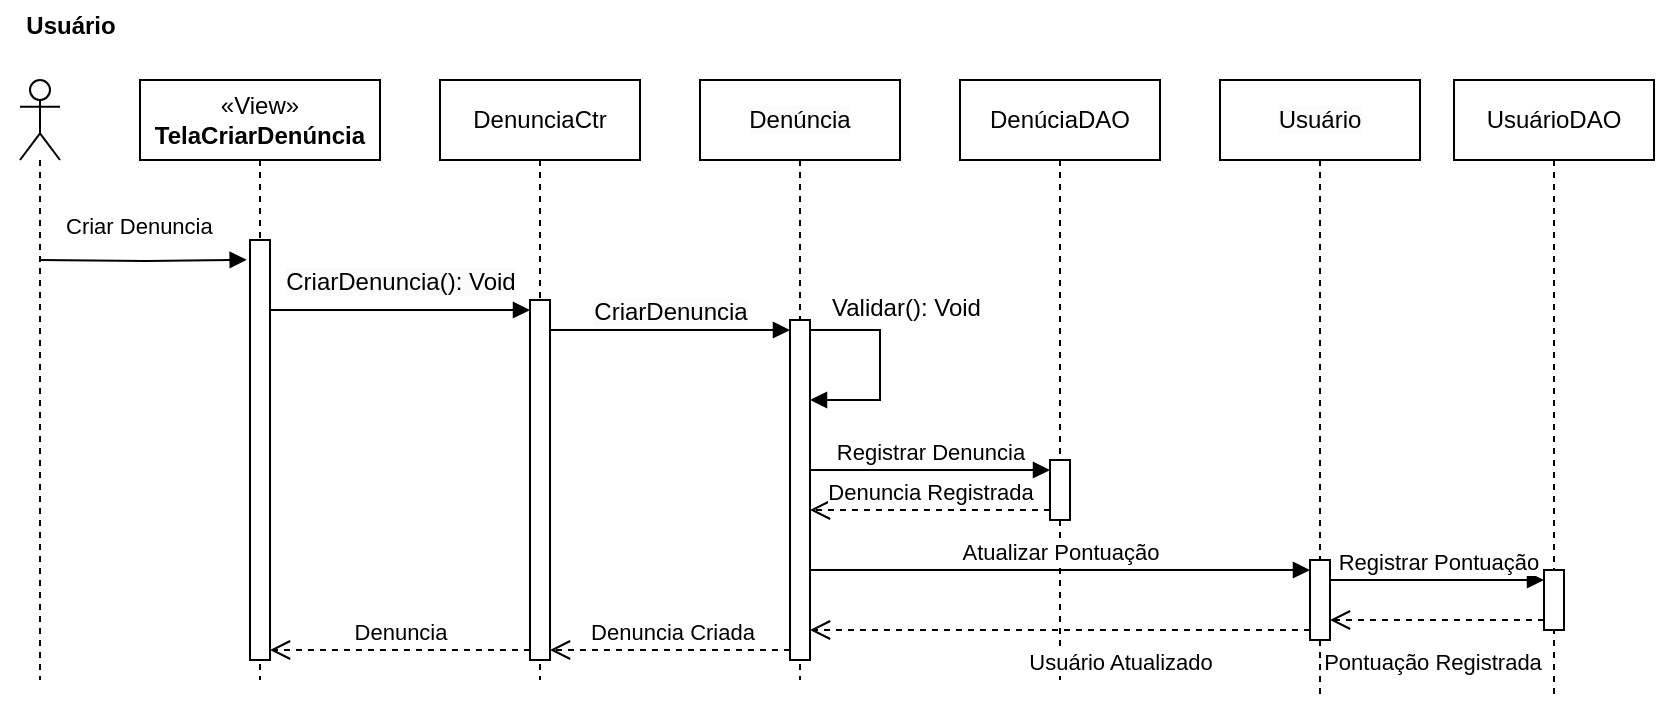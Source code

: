 <mxfile version="24.0.7" type="github">
  <diagram name="Página-1" id="Nm1Fz7t73D1OGTeDfmak">
    <mxGraphModel dx="890" dy="384" grid="1" gridSize="10" guides="1" tooltips="1" connect="1" arrows="1" fold="1" page="1" pageScale="1" pageWidth="827" pageHeight="1169" math="0" shadow="0">
      <root>
        <mxCell id="0" />
        <mxCell id="1" parent="0" />
        <mxCell id="8YJoVrMXhFkuWjcxH3iJ-1" value="" style="shape=umlLifeline;perimeter=lifelinePerimeter;whiteSpace=wrap;html=1;container=1;dropTarget=0;collapsible=0;recursiveResize=0;outlineConnect=0;portConstraint=eastwest;newEdgeStyle={&quot;curved&quot;:0,&quot;rounded&quot;:0};participant=umlActor;" parent="1" vertex="1">
          <mxGeometry x="10" y="70" width="20" height="300" as="geometry" />
        </mxCell>
        <mxCell id="8YJoVrMXhFkuWjcxH3iJ-2" value="«View»&lt;br&gt;&lt;b&gt;TelaCriarDenúncia&lt;/b&gt;" style="shape=umlLifeline;perimeter=lifelinePerimeter;whiteSpace=wrap;html=1;container=1;dropTarget=0;collapsible=0;recursiveResize=0;outlineConnect=0;portConstraint=eastwest;newEdgeStyle={&quot;curved&quot;:0,&quot;rounded&quot;:0};" parent="1" vertex="1">
          <mxGeometry x="70" y="70" width="120" height="300" as="geometry" />
        </mxCell>
        <mxCell id="8YJoVrMXhFkuWjcxH3iJ-11" value="" style="html=1;points=[[0,0,0,0,5],[0,1,0,0,-5],[1,0,0,0,5],[1,1,0,0,-5]];perimeter=orthogonalPerimeter;outlineConnect=0;targetShapes=umlLifeline;portConstraint=eastwest;newEdgeStyle={&quot;curved&quot;:0,&quot;rounded&quot;:0};" parent="8YJoVrMXhFkuWjcxH3iJ-2" vertex="1">
          <mxGeometry x="55" y="80" width="10" height="210" as="geometry" />
        </mxCell>
        <mxCell id="8YJoVrMXhFkuWjcxH3iJ-3" value="&lt;span style=&quot;color: rgb(0, 0, 0); font-family: Helvetica; font-size: 12px; font-style: normal; font-variant-ligatures: normal; font-variant-caps: normal; font-weight: 400; letter-spacing: normal; orphans: 2; text-align: center; text-indent: 0px; text-transform: none; widows: 2; word-spacing: 0px; -webkit-text-stroke-width: 0px; white-space: nowrap; background-color: rgb(251, 251, 251); text-decoration-thickness: initial; text-decoration-style: initial; text-decoration-color: initial; display: inline !important; float: none;&quot;&gt;Denúncia&lt;/span&gt;" style="shape=umlLifeline;perimeter=lifelinePerimeter;whiteSpace=wrap;html=1;container=1;dropTarget=0;collapsible=0;recursiveResize=0;outlineConnect=0;portConstraint=eastwest;newEdgeStyle={&quot;curved&quot;:0,&quot;rounded&quot;:0};" parent="1" vertex="1">
          <mxGeometry x="350" y="70" width="100" height="300" as="geometry" />
        </mxCell>
        <mxCell id="8YJoVrMXhFkuWjcxH3iJ-17" value="" style="html=1;points=[[0,0,0,0,5],[0,1,0,0,-5],[1,0,0,0,5],[1,1,0,0,-5]];perimeter=orthogonalPerimeter;outlineConnect=0;targetShapes=umlLifeline;portConstraint=eastwest;newEdgeStyle={&quot;curved&quot;:0,&quot;rounded&quot;:0};" parent="8YJoVrMXhFkuWjcxH3iJ-3" vertex="1">
          <mxGeometry x="45" y="120" width="10" height="170" as="geometry" />
        </mxCell>
        <mxCell id="9Jz1zRkzw-JtGIfLLgeq-7" value="" style="html=1;align=left;spacingLeft=2;endArrow=block;rounded=0;edgeStyle=orthogonalEdgeStyle;curved=0;rounded=0;exitX=1;exitY=0;exitDx=0;exitDy=5;exitPerimeter=0;" edge="1" target="8YJoVrMXhFkuWjcxH3iJ-17" parent="8YJoVrMXhFkuWjcxH3iJ-3" source="8YJoVrMXhFkuWjcxH3iJ-17">
          <mxGeometry relative="1" as="geometry">
            <mxPoint x="60" y="130" as="sourcePoint" />
            <Array as="points">
              <mxPoint x="90" y="125" />
              <mxPoint x="90" y="160" />
            </Array>
            <mxPoint x="65" y="160" as="targetPoint" />
          </mxGeometry>
        </mxCell>
        <mxCell id="8YJoVrMXhFkuWjcxH3iJ-4" value="DenúciaDAO" style="shape=umlLifeline;perimeter=lifelinePerimeter;whiteSpace=wrap;html=1;container=1;dropTarget=0;collapsible=0;recursiveResize=0;outlineConnect=0;portConstraint=eastwest;newEdgeStyle={&quot;curved&quot;:0,&quot;rounded&quot;:0};" parent="1" vertex="1">
          <mxGeometry x="480" y="70" width="100" height="300" as="geometry" />
        </mxCell>
        <mxCell id="8YJoVrMXhFkuWjcxH3iJ-21" value="" style="html=1;points=[[0,0,0,0,5],[0,1,0,0,-5],[1,0,0,0,5],[1,1,0,0,-5]];perimeter=orthogonalPerimeter;outlineConnect=0;targetShapes=umlLifeline;portConstraint=eastwest;newEdgeStyle={&quot;curved&quot;:0,&quot;rounded&quot;:0};" parent="8YJoVrMXhFkuWjcxH3iJ-4" vertex="1">
          <mxGeometry x="45" y="190" width="10" height="30" as="geometry" />
        </mxCell>
        <mxCell id="8YJoVrMXhFkuWjcxH3iJ-5" value="&lt;span style=&quot;text-wrap: nowrap;&quot;&gt;DenunciaCtr&lt;/span&gt;" style="shape=umlLifeline;perimeter=lifelinePerimeter;whiteSpace=wrap;html=1;container=1;dropTarget=0;collapsible=0;recursiveResize=0;outlineConnect=0;portConstraint=eastwest;newEdgeStyle={&quot;curved&quot;:0,&quot;rounded&quot;:0};" parent="1" vertex="1">
          <mxGeometry x="220" y="70" width="100" height="300" as="geometry" />
        </mxCell>
        <mxCell id="8YJoVrMXhFkuWjcxH3iJ-14" value="" style="html=1;points=[[0,0,0,0,5],[0,1,0,0,-5],[1,0,0,0,5],[1,1,0,0,-5]];perimeter=orthogonalPerimeter;outlineConnect=0;targetShapes=umlLifeline;portConstraint=eastwest;newEdgeStyle={&quot;curved&quot;:0,&quot;rounded&quot;:0};" parent="8YJoVrMXhFkuWjcxH3iJ-5" vertex="1">
          <mxGeometry x="45" y="110" width="10" height="180" as="geometry" />
        </mxCell>
        <mxCell id="8YJoVrMXhFkuWjcxH3iJ-6" value="Criar Denuncia" style="endArrow=block;endFill=1;html=1;edgeStyle=orthogonalEdgeStyle;align=left;verticalAlign=top;rounded=0;entryX=-0.166;entryY=0.047;entryDx=0;entryDy=0;entryPerimeter=0;" parent="1" edge="1" target="8YJoVrMXhFkuWjcxH3iJ-11">
          <mxGeometry x="-0.8" y="30" relative="1" as="geometry">
            <mxPoint x="20" y="160" as="sourcePoint" />
            <mxPoint x="120" y="160" as="targetPoint" />
            <mxPoint as="offset" />
          </mxGeometry>
        </mxCell>
        <mxCell id="8YJoVrMXhFkuWjcxH3iJ-8" value="&lt;span style=&quot;color: rgb(0, 0, 0); font-family: Helvetica; font-size: 12px; font-style: normal; font-variant-ligatures: normal; font-variant-caps: normal; font-weight: 400; letter-spacing: normal; orphans: 2; text-align: center; text-indent: 0px; text-transform: none; widows: 2; word-spacing: 0px; -webkit-text-stroke-width: 0px; white-space: nowrap; background-color: rgb(251, 251, 251); text-decoration-thickness: initial; text-decoration-style: initial; text-decoration-color: initial; display: inline !important; float: none;&quot;&gt;Usuário&lt;/span&gt;" style="shape=umlLifeline;perimeter=lifelinePerimeter;whiteSpace=wrap;html=1;container=1;dropTarget=0;collapsible=0;recursiveResize=0;outlineConnect=0;portConstraint=eastwest;newEdgeStyle={&quot;curved&quot;:0,&quot;rounded&quot;:0};" parent="1" vertex="1">
          <mxGeometry x="610" y="70" width="100" height="310" as="geometry" />
        </mxCell>
        <mxCell id="8YJoVrMXhFkuWjcxH3iJ-27" value="" style="html=1;points=[[0,0,0,0,5],[0,1,0,0,-5],[1,0,0,0,5],[1,1,0,0,-5]];perimeter=orthogonalPerimeter;outlineConnect=0;targetShapes=umlLifeline;portConstraint=eastwest;newEdgeStyle={&quot;curved&quot;:0,&quot;rounded&quot;:0};" parent="8YJoVrMXhFkuWjcxH3iJ-8" vertex="1">
          <mxGeometry x="45" y="240" width="10" height="40" as="geometry" />
        </mxCell>
        <mxCell id="8YJoVrMXhFkuWjcxH3iJ-9" value="&lt;span style=&quot;text-wrap: nowrap;&quot;&gt;Usuário&lt;/span&gt;DAO" style="shape=umlLifeline;perimeter=lifelinePerimeter;whiteSpace=wrap;html=1;container=1;dropTarget=0;collapsible=0;recursiveResize=0;outlineConnect=0;portConstraint=eastwest;newEdgeStyle={&quot;curved&quot;:0,&quot;rounded&quot;:0};" parent="1" vertex="1">
          <mxGeometry x="727" y="70" width="100" height="310" as="geometry" />
        </mxCell>
        <mxCell id="8YJoVrMXhFkuWjcxH3iJ-30" value="" style="html=1;points=[[0,0,0,0,5],[0,1,0,0,-5],[1,0,0,0,5],[1,1,0,0,-5]];perimeter=orthogonalPerimeter;outlineConnect=0;targetShapes=umlLifeline;portConstraint=eastwest;newEdgeStyle={&quot;curved&quot;:0,&quot;rounded&quot;:0};" parent="8YJoVrMXhFkuWjcxH3iJ-9" vertex="1">
          <mxGeometry x="45" y="245" width="10" height="30" as="geometry" />
        </mxCell>
        <mxCell id="8YJoVrMXhFkuWjcxH3iJ-10" value="Usuário" style="text;align=center;fontStyle=1;verticalAlign=middle;spacingLeft=3;spacingRight=3;strokeColor=none;rotatable=0;points=[[0,0.5],[1,0.5]];portConstraint=eastwest;html=1;" parent="1" vertex="1">
          <mxGeometry y="30" width="70" height="26" as="geometry" />
        </mxCell>
        <mxCell id="8YJoVrMXhFkuWjcxH3iJ-15" value="&lt;span style=&quot;font-size: 12px; text-align: left; background-color: rgb(251, 251, 251);&quot;&gt;CriarDenuncia(): Void&lt;/span&gt;" style="html=1;verticalAlign=bottom;endArrow=block;curved=0;rounded=0;entryX=0;entryY=0;entryDx=0;entryDy=5;" parent="1" source="8YJoVrMXhFkuWjcxH3iJ-11" target="8YJoVrMXhFkuWjcxH3iJ-14" edge="1">
          <mxGeometry y="5" relative="1" as="geometry">
            <mxPoint x="140" y="180" as="sourcePoint" />
            <mxPoint as="offset" />
          </mxGeometry>
        </mxCell>
        <mxCell id="8YJoVrMXhFkuWjcxH3iJ-18" value="&lt;span style=&quot;font-size: 12px; text-align: left; background-color: rgb(251, 251, 251);&quot;&gt;CriarDenuncia&lt;/span&gt;" style="html=1;verticalAlign=bottom;endArrow=block;curved=0;rounded=0;entryX=0;entryY=0;entryDx=0;entryDy=5;" parent="1" source="8YJoVrMXhFkuWjcxH3iJ-14" target="8YJoVrMXhFkuWjcxH3iJ-17" edge="1">
          <mxGeometry relative="1" as="geometry">
            <mxPoint x="339" y="195" as="sourcePoint" />
            <mxPoint as="offset" />
          </mxGeometry>
        </mxCell>
        <mxCell id="8YJoVrMXhFkuWjcxH3iJ-26" value="&lt;span style=&quot;text-wrap: nowrap;&quot;&gt;Validar(): Void&lt;/span&gt;" style="text;whiteSpace=wrap;html=1;" parent="1" vertex="1">
          <mxGeometry x="414" y="170" width="96" height="20" as="geometry" />
        </mxCell>
        <mxCell id="8YJoVrMXhFkuWjcxH3iJ-22" value="Registrar Denuncia" style="html=1;verticalAlign=bottom;endArrow=block;curved=0;rounded=0;entryX=0;entryY=0;entryDx=0;entryDy=5;" parent="1" source="8YJoVrMXhFkuWjcxH3iJ-17" target="8YJoVrMXhFkuWjcxH3iJ-21" edge="1">
          <mxGeometry relative="1" as="geometry">
            <mxPoint x="485" y="265" as="sourcePoint" />
          </mxGeometry>
        </mxCell>
        <mxCell id="8YJoVrMXhFkuWjcxH3iJ-23" value="Denuncia Registrada" style="html=1;verticalAlign=bottom;endArrow=open;dashed=1;endSize=8;curved=0;rounded=0;exitX=0;exitY=1;exitDx=0;exitDy=-5;" parent="1" source="8YJoVrMXhFkuWjcxH3iJ-21" edge="1" target="8YJoVrMXhFkuWjcxH3iJ-17">
          <mxGeometry relative="1" as="geometry">
            <mxPoint x="420" y="285" as="targetPoint" />
          </mxGeometry>
        </mxCell>
        <mxCell id="8YJoVrMXhFkuWjcxH3iJ-28" value="Atualizar Pontuação" style="html=1;verticalAlign=bottom;endArrow=block;curved=0;rounded=0;entryX=0;entryY=0;entryDx=0;entryDy=5;" parent="1" source="8YJoVrMXhFkuWjcxH3iJ-17" target="8YJoVrMXhFkuWjcxH3iJ-27" edge="1">
          <mxGeometry relative="1" as="geometry">
            <mxPoint x="625" y="315" as="sourcePoint" />
          </mxGeometry>
        </mxCell>
        <mxCell id="8YJoVrMXhFkuWjcxH3iJ-31" value="Registrar Pontuação" style="html=1;verticalAlign=bottom;endArrow=block;curved=0;rounded=0;entryX=0;entryY=0;entryDx=0;entryDy=5;" parent="1" source="8YJoVrMXhFkuWjcxH3iJ-27" target="8YJoVrMXhFkuWjcxH3iJ-30" edge="1">
          <mxGeometry relative="1" as="geometry">
            <mxPoint x="771" y="335" as="sourcePoint" />
          </mxGeometry>
        </mxCell>
        <mxCell id="8YJoVrMXhFkuWjcxH3iJ-32" value="Pontuação Registrada" style="html=1;verticalAlign=bottom;endArrow=open;dashed=1;endSize=8;curved=0;rounded=0;exitX=0;exitY=1;exitDx=0;exitDy=-5;" parent="1" source="8YJoVrMXhFkuWjcxH3iJ-30" target="8YJoVrMXhFkuWjcxH3iJ-27" edge="1">
          <mxGeometry x="0.044" y="30" relative="1" as="geometry">
            <mxPoint x="771" y="405" as="targetPoint" />
            <mxPoint as="offset" />
          </mxGeometry>
        </mxCell>
        <mxCell id="8YJoVrMXhFkuWjcxH3iJ-29" value="Usuário Atualizado" style="html=1;verticalAlign=bottom;endArrow=open;dashed=1;endSize=8;curved=0;rounded=0;exitX=0;exitY=1;exitDx=0;exitDy=-5;" parent="1" source="8YJoVrMXhFkuWjcxH3iJ-27" target="8YJoVrMXhFkuWjcxH3iJ-17" edge="1">
          <mxGeometry x="-0.239" y="25" relative="1" as="geometry">
            <mxPoint x="630" y="360" as="targetPoint" />
            <mxPoint as="offset" />
          </mxGeometry>
        </mxCell>
        <mxCell id="8YJoVrMXhFkuWjcxH3iJ-19" value="Denuncia Criada" style="html=1;verticalAlign=bottom;endArrow=open;dashed=1;endSize=8;curved=0;rounded=0;exitX=0;exitY=1;exitDx=0;exitDy=-5;entryX=1;entryY=1;entryDx=0;entryDy=-5;entryPerimeter=0;" parent="1" source="8YJoVrMXhFkuWjcxH3iJ-17" target="8YJoVrMXhFkuWjcxH3iJ-14" edge="1">
          <mxGeometry x="-0.005" relative="1" as="geometry">
            <mxPoint x="339" y="265" as="targetPoint" />
            <mxPoint as="offset" />
          </mxGeometry>
        </mxCell>
        <mxCell id="8YJoVrMXhFkuWjcxH3iJ-16" value="Denuncia" style="html=1;verticalAlign=bottom;endArrow=open;dashed=1;endSize=8;curved=0;rounded=0;exitX=0;exitY=1;exitDx=0;exitDy=-5;" parent="1" source="8YJoVrMXhFkuWjcxH3iJ-14" target="8YJoVrMXhFkuWjcxH3iJ-11" edge="1">
          <mxGeometry relative="1" as="geometry">
            <mxPoint x="195" y="255" as="targetPoint" />
          </mxGeometry>
        </mxCell>
      </root>
    </mxGraphModel>
  </diagram>
</mxfile>
